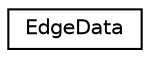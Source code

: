 digraph G
{
  edge [fontname="Helvetica",fontsize="10",labelfontname="Helvetica",labelfontsize="10"];
  node [fontname="Helvetica",fontsize="10",shape=record];
  rankdir=LR;
  Node1 [label="EdgeData",height=0.2,width=0.4,color="black", fillcolor="white", style="filled",URL="$d9/dde/structEdgeData.html"];
}
